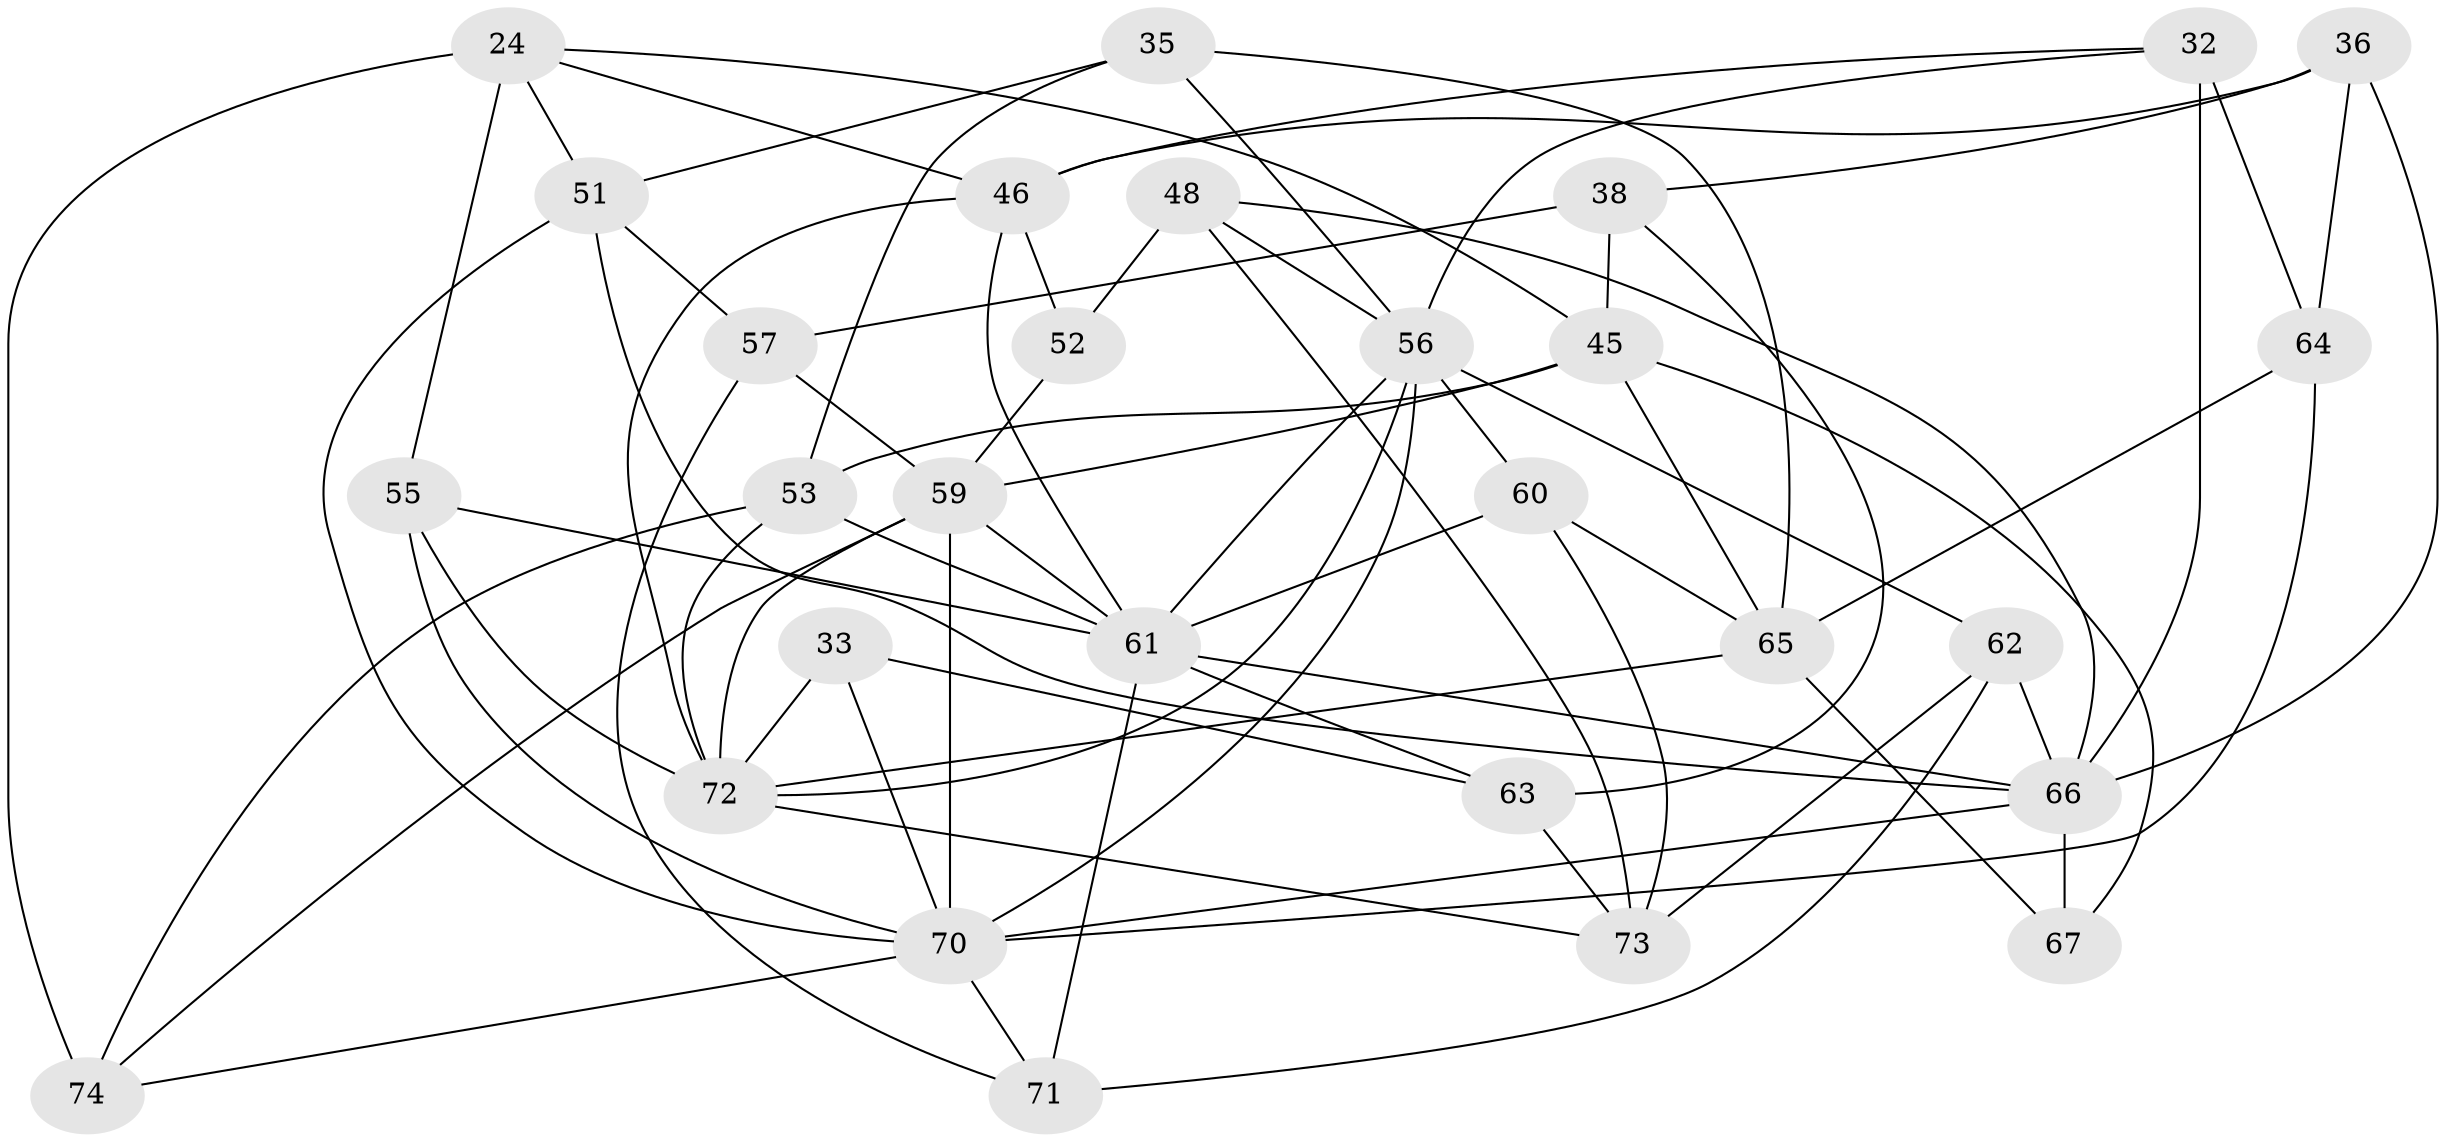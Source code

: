 // original degree distribution, {4: 1.0}
// Generated by graph-tools (version 1.1) at 2025/03/03/04/25 22:03:02]
// undirected, 29 vertices, 74 edges
graph export_dot {
graph [start="1"]
  node [color=gray90,style=filled];
  24 [super="+16"];
  32 [super="+28"];
  33;
  35;
  36;
  38;
  45 [super="+20"];
  46 [super="+34"];
  48 [super="+44"];
  51 [super="+42"];
  52;
  53 [super="+40"];
  55 [super="+21+37"];
  56 [super="+3+6+43+23"];
  57;
  59 [super="+50"];
  60;
  61 [super="+27+26+47"];
  62;
  63;
  64;
  65 [super="+29+14"];
  66 [super="+11+54"];
  67 [super="+30"];
  70 [super="+58+18+68"];
  71;
  72 [super="+4+7+69+49"];
  73 [super="+8"];
  74 [super="+17"];
  24 -- 45;
  24 -- 55;
  24 -- 74 [weight=2];
  24 -- 51;
  24 -- 46;
  32 -- 64;
  32 -- 56;
  32 -- 66 [weight=3];
  32 -- 46;
  33 -- 63;
  33 -- 70;
  33 -- 72 [weight=2];
  35 -- 53;
  35 -- 51;
  35 -- 65;
  35 -- 56;
  36 -- 46;
  36 -- 64;
  36 -- 66;
  36 -- 38;
  38 -- 63;
  38 -- 57;
  38 -- 45;
  45 -- 65;
  45 -- 59;
  45 -- 53;
  45 -- 67;
  46 -- 61;
  46 -- 72;
  46 -- 52;
  48 -- 52 [weight=2];
  48 -- 73 [weight=2];
  48 -- 56;
  48 -- 66;
  51 -- 57;
  51 -- 70 [weight=2];
  51 -- 66;
  52 -- 59;
  53 -- 61 [weight=3];
  53 -- 74 [weight=2];
  53 -- 72;
  55 -- 72 [weight=4];
  55 -- 61;
  55 -- 70 [weight=4];
  56 -- 62;
  56 -- 70 [weight=5];
  56 -- 60;
  56 -- 72 [weight=3];
  56 -- 61;
  57 -- 71;
  57 -- 59;
  59 -- 72 [weight=3];
  59 -- 74;
  59 -- 61;
  59 -- 70 [weight=2];
  60 -- 73;
  60 -- 65;
  60 -- 61;
  61 -- 66 [weight=2];
  61 -- 63;
  61 -- 71;
  62 -- 71;
  62 -- 73;
  62 -- 66;
  63 -- 73;
  64 -- 65;
  64 -- 70;
  65 -- 67 [weight=3];
  65 -- 72;
  66 -- 67 [weight=2];
  66 -- 70;
  70 -- 71;
  70 -- 74;
  72 -- 73;
}

